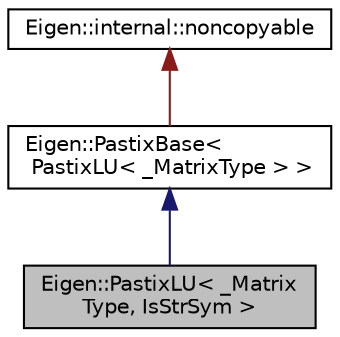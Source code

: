 digraph "Eigen::PastixLU&lt; _MatrixType, IsStrSym &gt;"
{
  edge [fontname="Helvetica",fontsize="10",labelfontname="Helvetica",labelfontsize="10"];
  node [fontname="Helvetica",fontsize="10",shape=record];
  Node1 [label="Eigen::PastixLU\< _Matrix\lType, IsStrSym \>",height=0.2,width=0.4,color="black", fillcolor="grey75", style="filled", fontcolor="black"];
  Node2 -> Node1 [dir="back",color="midnightblue",fontsize="10",style="solid",fontname="Helvetica"];
  Node2 [label="Eigen::PastixBase\<\l PastixLU\< _MatrixType \> \>",height=0.2,width=0.4,color="black", fillcolor="white", style="filled",URL="$class_eigen_1_1_pastix_base.html"];
  Node3 -> Node2 [dir="back",color="firebrick4",fontsize="10",style="solid",fontname="Helvetica"];
  Node3 [label="Eigen::internal::noncopyable",height=0.2,width=0.4,color="black", fillcolor="white", style="filled",URL="$class_eigen_1_1internal_1_1noncopyable.html"];
}
